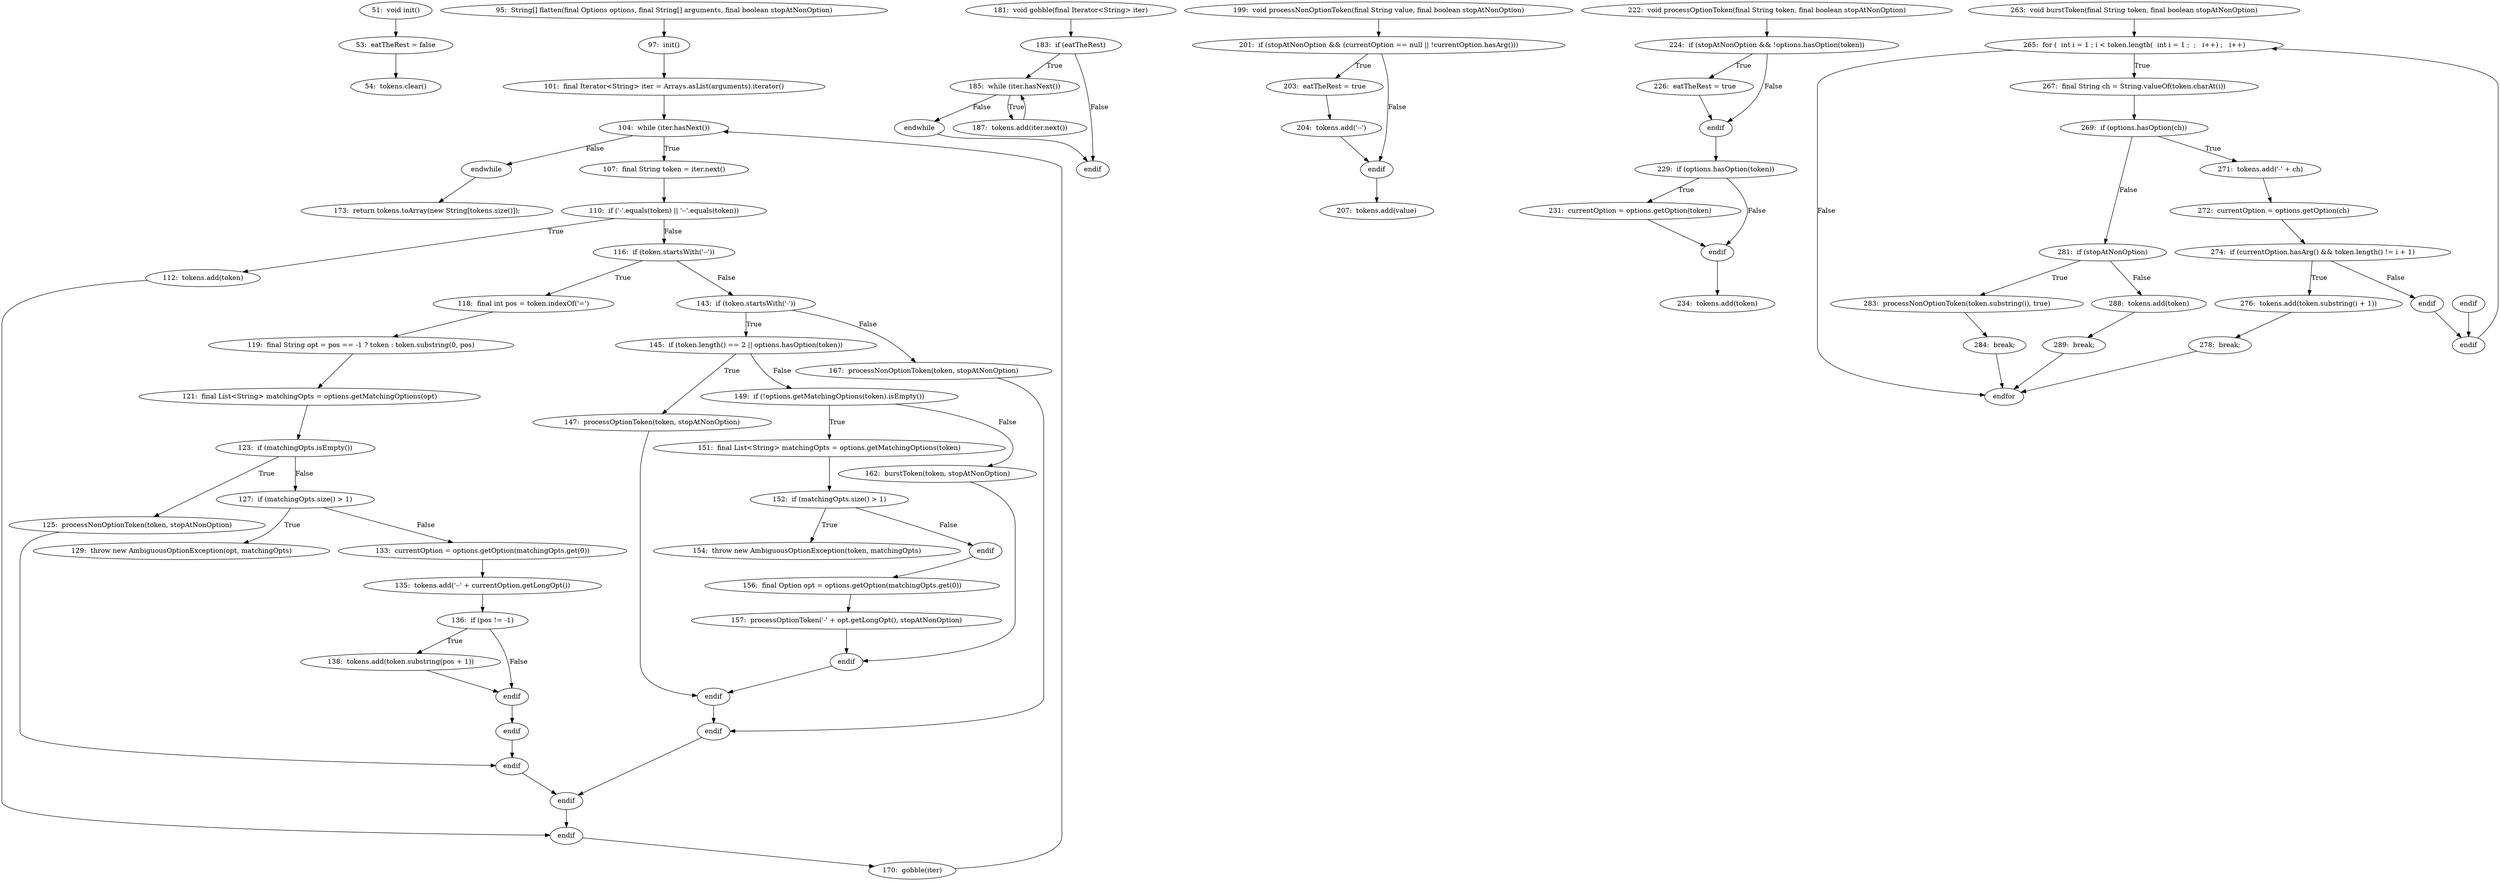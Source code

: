 digraph PosixParser_CFG {
  // graph-vertices
  v1  [label="51:  void init()"];
  v2  [label="53:  eatTheRest = false"];
  v3  [label="54:  tokens.clear()"];
  v4  [label="95:  String[] flatten(final Options options, final String[] arguments, final boolean stopAtNonOption)"];
  v5  [label="97:  init()"];
  v6  [label="101:  final Iterator<String> iter = Arrays.asList(arguments).iterator()"];
  v7  [label="104:  while (iter.hasNext())"];
  v8  [label="endwhile"];
  v9  [label="107:  final String token = iter.next()"];
  v10  [label="110:  if ('-'.equals(token) || '--'.equals(token))"];
  v11  [label="112:  tokens.add(token)"];
  v12  [label="endif"];
  v13  [label="116:  if (token.startsWith('--'))"];
  v14  [label="118:  final int pos = token.indexOf('=')"];
  v15  [label="119:  final String opt = pos == -1 ? token : token.substring(0, pos)"];
  v16  [label="121:  final List<String> matchingOpts = options.getMatchingOptions(opt)"];
  v17  [label="123:  if (matchingOpts.isEmpty())"];
  v18  [label="125:  processNonOptionToken(token, stopAtNonOption)"];
  v19  [label="endif"];
  v20  [label="127:  if (matchingOpts.size() > 1)"];
  v21  [label="129:  throw new AmbiguousOptionException(opt, matchingOpts)"];
  v22  [label="endif"];
  v23  [label="133:  currentOption = options.getOption(matchingOpts.get(0))"];
  v24  [label="135:  tokens.add('--' + currentOption.getLongOpt())"];
  v25  [label="136:  if (pos != -1)"];
  v26  [label="138:  tokens.add(token.substring(pos + 1))"];
  v27  [label="endif"];
  v28  [label="endif"];
  v29  [label="143:  if (token.startsWith('-'))"];
  v30  [label="145:  if (token.length() == 2 || options.hasOption(token))"];
  v31  [label="147:  processOptionToken(token, stopAtNonOption)"];
  v32  [label="endif"];
  v33  [label="149:  if (!options.getMatchingOptions(token).isEmpty())"];
  v34  [label="151:  final List<String> matchingOpts = options.getMatchingOptions(token)"];
  v35  [label="152:  if (matchingOpts.size() > 1)"];
  v36  [label="154:  throw new AmbiguousOptionException(token, matchingOpts)"];
  v37  [label="endif"];
  v38  [label="156:  final Option opt = options.getOption(matchingOpts.get(0))"];
  v39  [label="157:  processOptionToken('-' + opt.getLongOpt(), stopAtNonOption)"];
  v40  [label="endif"];
  v41  [label="162:  burstToken(token, stopAtNonOption)"];
  v42  [label="endif"];
  v43  [label="167:  processNonOptionToken(token, stopAtNonOption)"];
  v44  [label="170:  gobble(iter)"];
  v45  [label="173:  return tokens.toArray(new String[tokens.size()]);"];
  v46  [label="181:  void gobble(final Iterator<String> iter)"];
  v47  [label="183:  if (eatTheRest)"];
  v48  [label="185:  while (iter.hasNext())"];
  v49  [label="endwhile"];
  v50  [label="187:  tokens.add(iter.next())"];
  v51  [label="endif"];
  v52  [label="199:  void processNonOptionToken(final String value, final boolean stopAtNonOption)"];
  v53  [label="201:  if (stopAtNonOption && (currentOption == null || !currentOption.hasArg()))"];
  v54  [label="203:  eatTheRest = true"];
  v55  [label="204:  tokens.add('--')"];
  v56  [label="endif"];
  v57  [label="207:  tokens.add(value)"];
  v58  [label="222:  void processOptionToken(final String token, final boolean stopAtNonOption)"];
  v59  [label="224:  if (stopAtNonOption && !options.hasOption(token))"];
  v60  [label="226:  eatTheRest = true"];
  v61  [label="endif"];
  v62  [label="229:  if (options.hasOption(token))"];
  v63  [label="231:  currentOption = options.getOption(token)"];
  v64  [label="endif"];
  v65  [label="234:  tokens.add(token)"];
  v66  [label="263:  void burstToken(final String token, final boolean stopAtNonOption)"];
  v67  [label="265:  for (  int i = 1 ; i < token.length(  int i = 1 ;  ;   i++) ;   i++)"];
  v70  [label="endfor"];
  v71  [label="267:  final String ch = String.valueOf(token.charAt(i))"];
  v72  [label="269:  if (options.hasOption(ch))"];
  v73  [label="271:  tokens.add('-' + ch)"];
  v74  [label="272:  currentOption = options.getOption(ch)"];
  v75  [label="274:  if (currentOption.hasArg() && token.length() != i + 1)"];
  v76  [label="276:  tokens.add(token.substring(i + 1))"];
  v77  [label="278:  break;"];
  v78  [label="endif"];
  v79  [label="endif"];
  v80  [label="281:  if (stopAtNonOption)"];
  v81  [label="283:  processNonOptionToken(token.substring(i), true)"];
  v82  [label="284:  break;"];
  v83  [label="endif"];
  v84  [label="288:  tokens.add(token)"];
  v85  [label="289:  break;"];
  // graph-edges
  v1 -> v2;
  v2 -> v3;
  v4 -> v5;
  v5 -> v6;
  v6 -> v7;
  v7 -> v8  [label="False"];
  v7 -> v9  [label="True"];
  v9 -> v10;
  v10 -> v11  [label="True"];
  v11 -> v12;
  v10 -> v13  [label="False"];
  v13 -> v14  [label="True"];
  v14 -> v15;
  v15 -> v16;
  v16 -> v17;
  v17 -> v18  [label="True"];
  v18 -> v19;
  v17 -> v20  [label="False"];
  v20 -> v21  [label="True"];
  v20 -> v23  [label="False"];
  v23 -> v24;
  v24 -> v25;
  v25 -> v26  [label="True"];
  v26 -> v27;
  v25 -> v27  [label="False"];
  v27 -> v22;
  v22 -> v19;
  v19 -> v28;
  v13 -> v29  [label="False"];
  v29 -> v30  [label="True"];
  v30 -> v31  [label="True"];
  v31 -> v32;
  v30 -> v33  [label="False"];
  v33 -> v34  [label="True"];
  v34 -> v35;
  v35 -> v36  [label="True"];
  v35 -> v37  [label="False"];
  v37 -> v38;
  v38 -> v39;
  v39 -> v40;
  v33 -> v41  [label="False"];
  v41 -> v40;
  v40 -> v32;
  v32 -> v42;
  v29 -> v43  [label="False"];
  v43 -> v42;
  v42 -> v28;
  v28 -> v12;
  v12 -> v44;
  v44 -> v7;
  v8 -> v45;
  v46 -> v47;
  v47 -> v48  [label="True"];
  v48 -> v49  [label="False"];
  v48 -> v50  [label="True"];
  v50 -> v48;
  v49 -> v51;
  v47 -> v51  [label="False"];
  v52 -> v53;
  v53 -> v54  [label="True"];
  v54 -> v55;
  v55 -> v56;
  v53 -> v56  [label="False"];
  v56 -> v57;
  v58 -> v59;
  v59 -> v60  [label="True"];
  v60 -> v61;
  v59 -> v61  [label="False"];
  v61 -> v62;
  v62 -> v63  [label="True"];
  v63 -> v64;
  v62 -> v64  [label="False"];
  v64 -> v65;
  v66 -> v67;
  v67 -> v70  [label="False"];
  v67 -> v71  [label="True"];
  v71 -> v72;
  v72 -> v73  [label="True"];
  v73 -> v74;
  v74 -> v75;
  v75 -> v76  [label="True"];
  v76 -> v77;
  v77 -> v70;
  v75 -> v78  [label="False"];
  v78 -> v79;
  v72 -> v80  [label="False"];
  v80 -> v81  [label="True"];
  v81 -> v82;
  v82 -> v70;
  v80 -> v84  [label="False"];
  v84 -> v85;
  v85 -> v70;
  v83 -> v79;
  v79 -> v67;
  // end-of-graph
}
